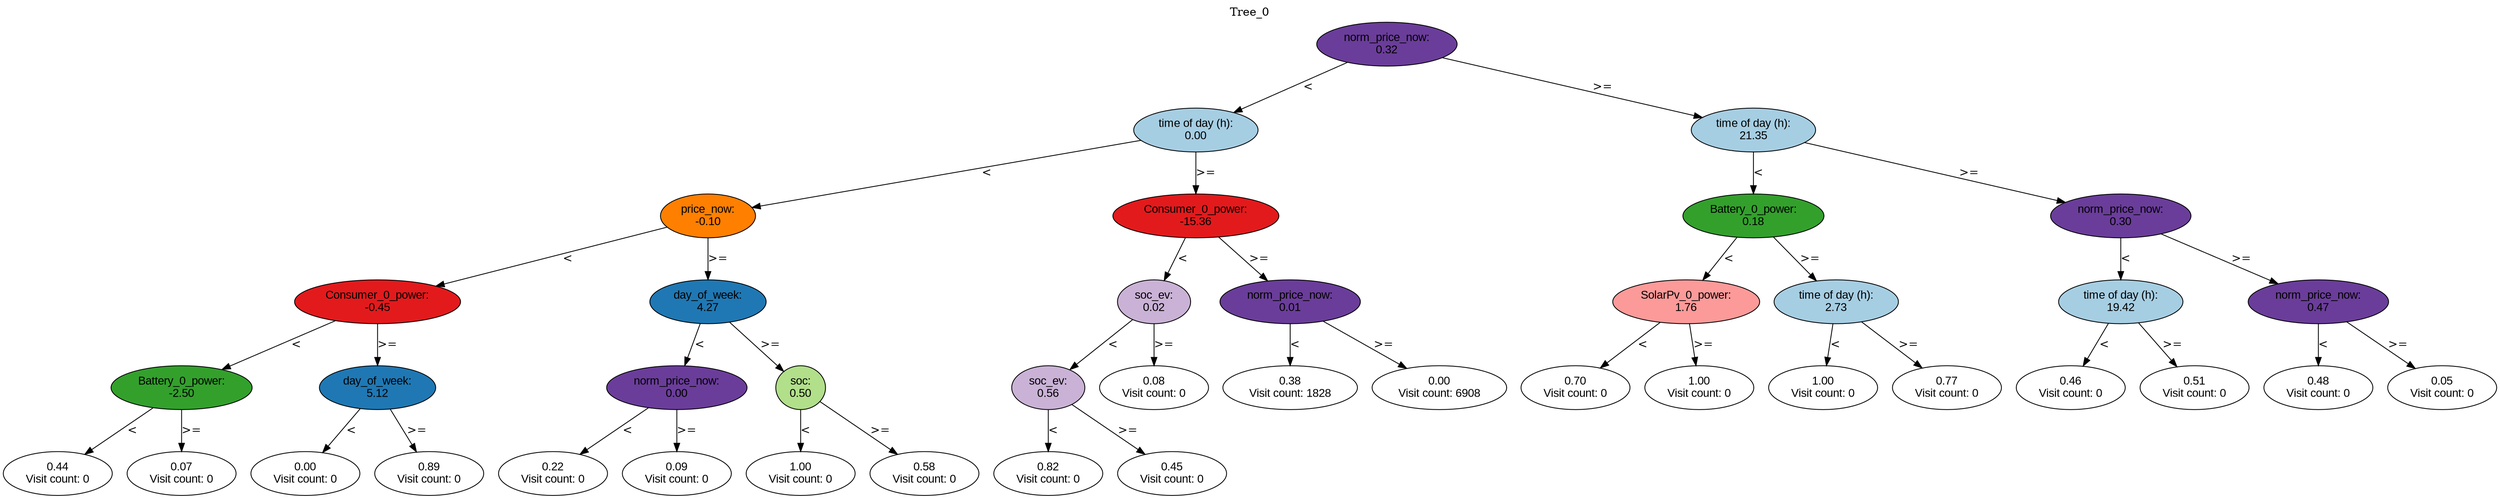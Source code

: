 digraph BST {
    node [fontname="Arial" style=filled colorscheme=paired12];
    0 [ label = "norm_price_now:
0.32" fillcolor=10];
    1 [ label = "time of day (h):
0.00" fillcolor=1];
    2 [ label = "price_now:
-0.10" fillcolor=8];
    3 [ label = "Consumer_0_power:
-0.45" fillcolor=6];
    4 [ label = "Battery_0_power:
-2.50" fillcolor=4];
    5 [ label = "0.44
Visit count: 0" fillcolor=white];
    6 [ label = "0.07
Visit count: 0" fillcolor=white];
    7 [ label = "day_of_week:
5.12" fillcolor=2];
    8 [ label = "0.00
Visit count: 0" fillcolor=white];
    9 [ label = "0.89
Visit count: 0" fillcolor=white];
    10 [ label = "day_of_week:
4.27" fillcolor=2];
    11 [ label = "norm_price_now:
0.00" fillcolor=10];
    12 [ label = "0.22
Visit count: 0" fillcolor=white];
    13 [ label = "0.09
Visit count: 0" fillcolor=white];
    14 [ label = "soc:
0.50" fillcolor=3];
    15 [ label = "1.00
Visit count: 0" fillcolor=white];
    16 [ label = "0.58
Visit count: 0" fillcolor=white];
    17 [ label = "Consumer_0_power:
-15.36" fillcolor=6];
    18 [ label = "soc_ev:
0.02" fillcolor=9];
    19 [ label = "soc_ev:
0.56" fillcolor=9];
    20 [ label = "0.82
Visit count: 0" fillcolor=white];
    21 [ label = "0.45
Visit count: 0" fillcolor=white];
    22 [ label = "0.08
Visit count: 0" fillcolor=white];
    23 [ label = "norm_price_now:
0.01" fillcolor=10];
    24 [ label = "0.38
Visit count: 1828" fillcolor=white];
    25 [ label = "0.00
Visit count: 6908" fillcolor=white];
    26 [ label = "time of day (h):
21.35" fillcolor=1];
    27 [ label = "Battery_0_power:
0.18" fillcolor=4];
    28 [ label = "SolarPv_0_power:
1.76" fillcolor=5];
    29 [ label = "0.70
Visit count: 0" fillcolor=white];
    30 [ label = "1.00
Visit count: 0" fillcolor=white];
    31 [ label = "time of day (h):
2.73" fillcolor=1];
    32 [ label = "1.00
Visit count: 0" fillcolor=white];
    33 [ label = "0.77
Visit count: 0" fillcolor=white];
    34 [ label = "norm_price_now:
0.30" fillcolor=10];
    35 [ label = "time of day (h):
19.42" fillcolor=1];
    36 [ label = "0.46
Visit count: 0" fillcolor=white];
    37 [ label = "0.51
Visit count: 0" fillcolor=white];
    38 [ label = "norm_price_now:
0.47" fillcolor=10];
    39 [ label = "0.48
Visit count: 0" fillcolor=white];
    40 [ label = "0.05
Visit count: 0" fillcolor=white];

    0  -> 1[ label = "<"];
    0  -> 26[ label = ">="];
    1  -> 2[ label = "<"];
    1  -> 17[ label = ">="];
    2  -> 3[ label = "<"];
    2  -> 10[ label = ">="];
    3  -> 4[ label = "<"];
    3  -> 7[ label = ">="];
    4  -> 5[ label = "<"];
    4  -> 6[ label = ">="];
    7  -> 8[ label = "<"];
    7  -> 9[ label = ">="];
    10  -> 11[ label = "<"];
    10  -> 14[ label = ">="];
    11  -> 12[ label = "<"];
    11  -> 13[ label = ">="];
    14  -> 15[ label = "<"];
    14  -> 16[ label = ">="];
    17  -> 18[ label = "<"];
    17  -> 23[ label = ">="];
    18  -> 19[ label = "<"];
    18  -> 22[ label = ">="];
    19  -> 20[ label = "<"];
    19  -> 21[ label = ">="];
    23  -> 24[ label = "<"];
    23  -> 25[ label = ">="];
    26  -> 27[ label = "<"];
    26  -> 34[ label = ">="];
    27  -> 28[ label = "<"];
    27  -> 31[ label = ">="];
    28  -> 29[ label = "<"];
    28  -> 30[ label = ">="];
    31  -> 32[ label = "<"];
    31  -> 33[ label = ">="];
    34  -> 35[ label = "<"];
    34  -> 38[ label = ">="];
    35  -> 36[ label = "<"];
    35  -> 37[ label = ">="];
    38  -> 39[ label = "<"];
    38  -> 40[ label = ">="];

    labelloc="t";
    label="Tree_0";
}